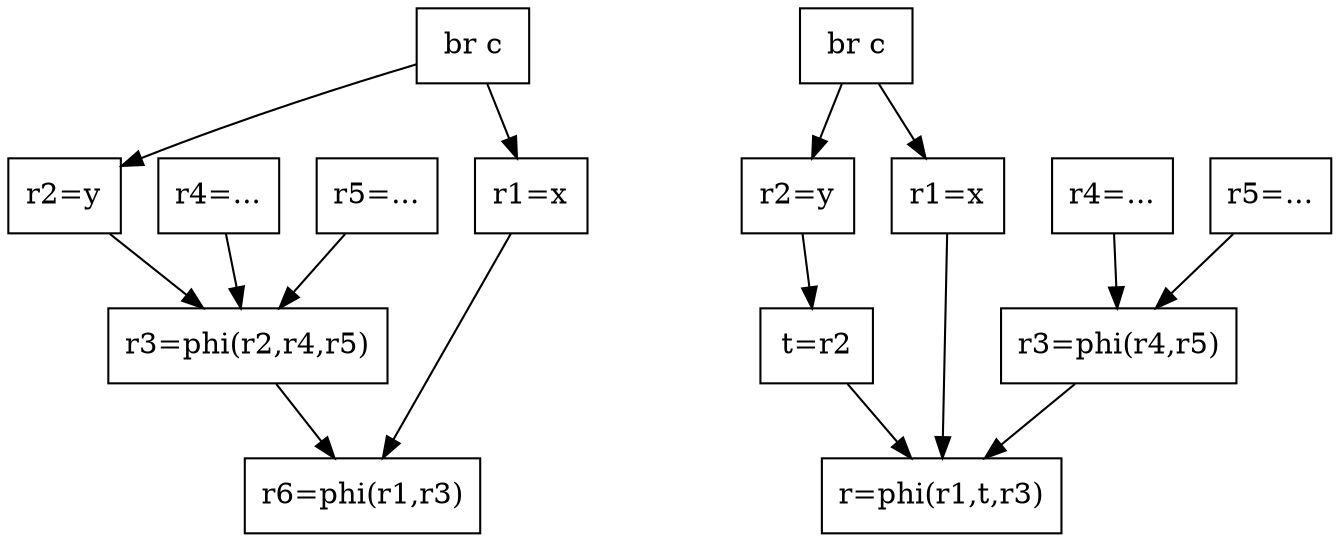 digraph G {
	node [shape=box];
	BB1 [label="br c"]
	BB2 [label="r2=y"]
	BB3 [label="r1=x"]
	BB4 [label="r3=phi(r2,r4,r5)"]
	BB5 [label="r6=phi(r1,r3)"]
	BB6 [label="r4=..."]
	BB7 [label="r5=..."]
	
	{rank=same; BB2; BB3; rBB2; rBB3}

	BB1->{BB2 BB3}
	{BB2 BB6 BB7}->BB4
	{BB3 BB4}->BB5

	rBB1 [label="br c"]
	rBB2 [label="r2=y"]
	rBB3 [label="r1=x"]
	rBB4 [label="t=r2"]
	rBB7 [label="r4=..."]
	rBB8 [label="r5=..."]
	rBB5 [label="r3=phi(r4,r5)"]
	rBB6 [label="r=phi(r1,t,r3)"]

	rBB1->{rBB2 rBB3}
	{rBB7 rBB8}->rBB5
	{rBB2}->rBB4
	{rBB3 rBB4 rBB5 }->rBB6	
}

